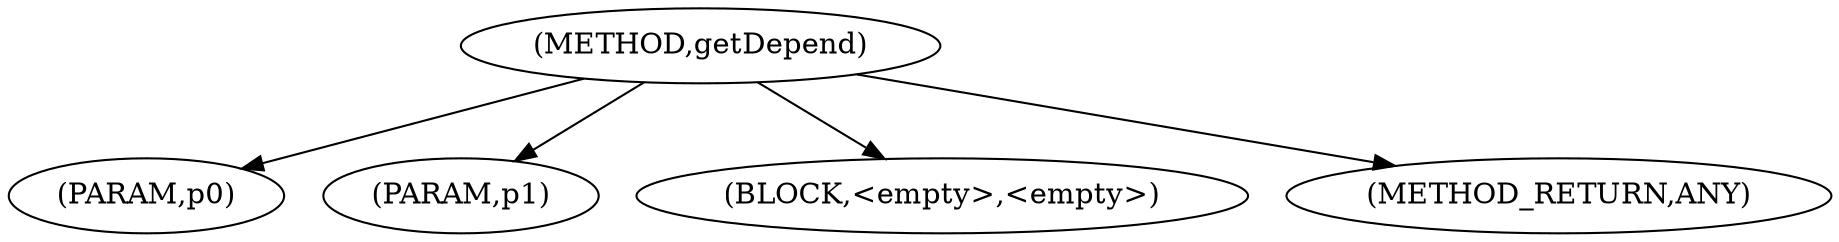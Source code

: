 digraph "getDepend" {  
"1152" [label = <(METHOD,getDepend)> ]
"1153" [label = <(PARAM,p0)> ]
"1154" [label = <(PARAM,p1)> ]
"1155" [label = <(BLOCK,&lt;empty&gt;,&lt;empty&gt;)> ]
"1156" [label = <(METHOD_RETURN,ANY)> ]
  "1152" -> "1153" 
  "1152" -> "1154" 
  "1152" -> "1155" 
  "1152" -> "1156" 
}
